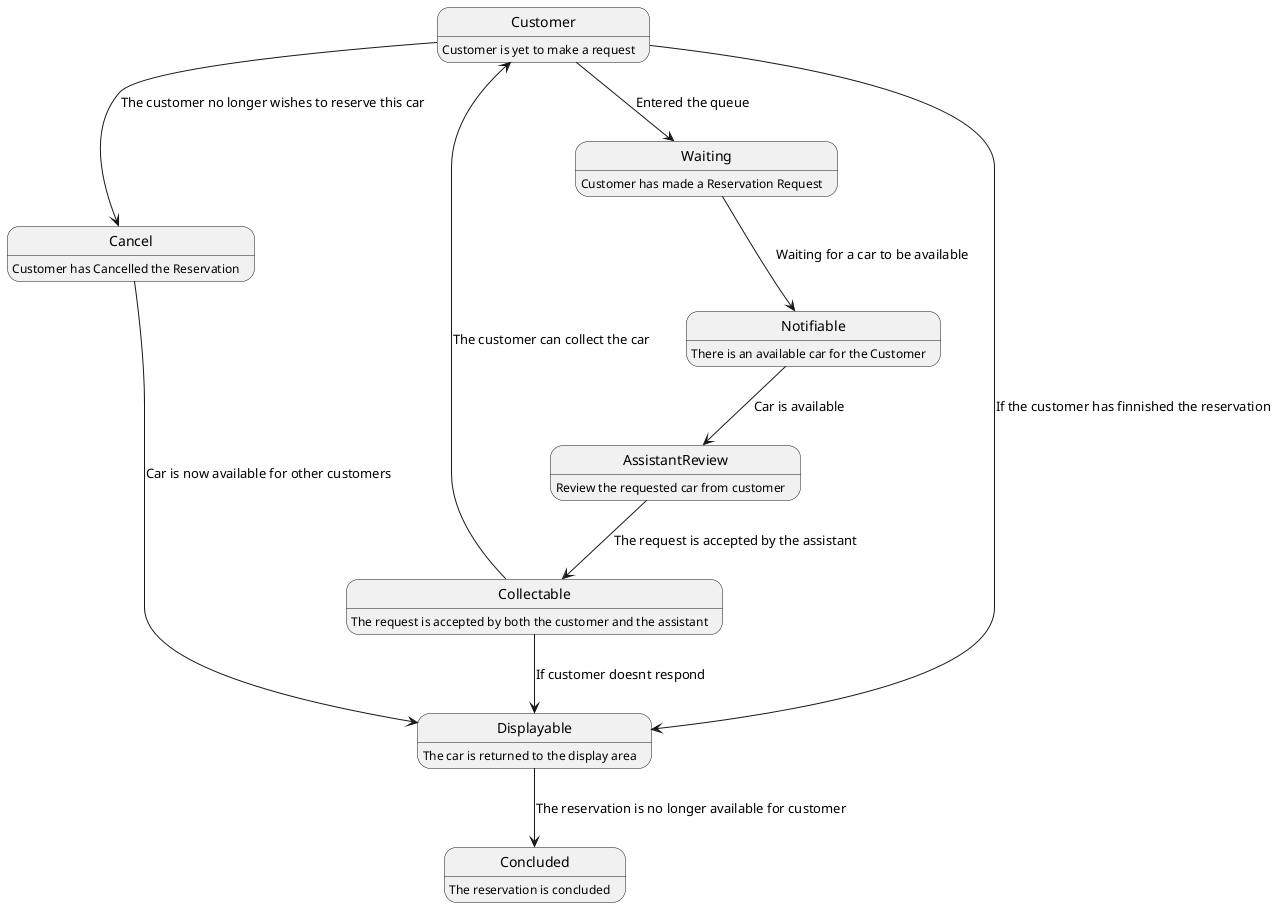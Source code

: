 @startuml StateDiagram
/'
A software system has been developed to support the operations of a specialised
car-hire company. One software class within the system is called Reservation and
the lifecycle of a Reservation object is described as follows:
    “When a Member reserves a CarModel over the Internet, the Reservation is initially
Waiting to be processed by an Assistant (this is so the Customer can make a
Reservation without the intervention of an Assistant). The Reservation becomes
Notifiable if, some time later, an Assistant finds a suitable unreserved Car in the
display area of the car park, or if one is returned by a Customer. In this case, the Car
is moved to the reserved area.

    If no car becomes available for a particular Reservation within a week, the
Reservation becomes NeedingRenewal: the Member must be contacted, by phone
or in person, so that they can cancel the Reservation, or ask for it to be renewed for
another week. If the Member cancels or can’t be contacted within five days, the
Reservation is concluded.

    Once a Reservation is Notifiable, the Member must be notified by an Assistant, in
person or by phone, within three days; if the Customer can be reached, the
Reservation is Collectable otherwise it becomes Displayable (a Car that was moved
to the reserved area must be returned to the display area).

    Once a Reservation is Collectable, the Member must collect the Car within three
days; if they do collect, the Reservation is Concluded; otherwise, the Reservation
becomes Displayable.

    Once a Displayable reservation’s Car has been put back in the display area, the
Reservation is Concluded.

    At any time, the Member may cancel the Reservation over the Internet, by phone or
in person.” 
'/

/'
- Reservation Request;
    - Reservation Accepted;
    - Reservation Cancelled;
    - Reservation Concluded;
    - Collectable;
    - Displayable;
'/

Customer: Customer is yet to make a request
Waiting: Customer has made a Reservation Request
Cancel: Customer has Cancelled the Reservation
Notifiable: There is an available car for the Customer
AssistantReview: Review the requested car from customer
Collectable: The request is accepted by both the customer and the assistant
Displayable: The car is returned to the display area
Concluded: The reservation is concluded

Customer --> Waiting: Entered the queue
Waiting --> Notifiable: Waiting for a car to be available
Notifiable --> AssistantReview: Car is available
AssistantReview --> Collectable: The request is accepted by the assistant
Collectable --> Customer: The customer can collect the car
Collectable --> Displayable : If customer doesnt respond
Displayable --> Concluded : The reservation is no longer available for customer
Cancel --> Displayable: Car is now available for other customers
Customer --> Displayable : If the customer has finnished the reservation
Customer --> Cancel: The customer no longer wishes to reserve this car


@enduml